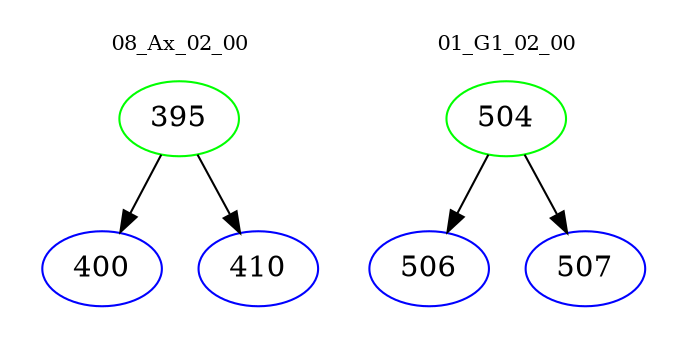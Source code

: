digraph{
subgraph cluster_0 {
color = white
label = "08_Ax_02_00";
fontsize=10;
T0_395 [label="395", color="green"]
T0_395 -> T0_400 [color="black"]
T0_400 [label="400", color="blue"]
T0_395 -> T0_410 [color="black"]
T0_410 [label="410", color="blue"]
}
subgraph cluster_1 {
color = white
label = "01_G1_02_00";
fontsize=10;
T1_504 [label="504", color="green"]
T1_504 -> T1_506 [color="black"]
T1_506 [label="506", color="blue"]
T1_504 -> T1_507 [color="black"]
T1_507 [label="507", color="blue"]
}
}
